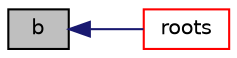 digraph "b"
{
  bgcolor="transparent";
  edge [fontname="Helvetica",fontsize="10",labelfontname="Helvetica",labelfontsize="10"];
  node [fontname="Helvetica",fontsize="10",shape=record];
  rankdir="LR";
  Node1 [label="b",height=0.2,width=0.4,color="black", fillcolor="grey75", style="filled" fontcolor="black"];
  Node1 -> Node2 [dir="back",color="midnightblue",fontsize="10",style="solid",fontname="Helvetica"];
  Node2 [label="roots",height=0.2,width=0.4,color="red",URL="$classFoam_1_1quadraticEqn.html#a3712ceb32b47bfcb1ef1843da167098f",tooltip="Get the roots. "];
}
